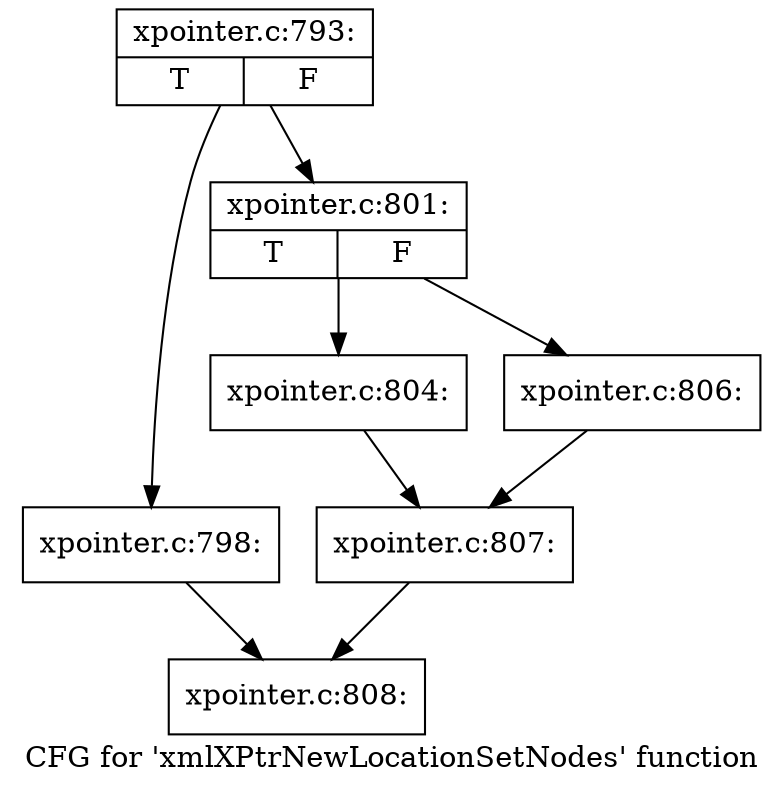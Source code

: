 digraph "CFG for 'xmlXPtrNewLocationSetNodes' function" {
	label="CFG for 'xmlXPtrNewLocationSetNodes' function";

	Node0x50f2670 [shape=record,label="{xpointer.c:793:|{<s0>T|<s1>F}}"];
	Node0x50f2670 -> Node0x50f3430;
	Node0x50f2670 -> Node0x50f3480;
	Node0x50f3430 [shape=record,label="{xpointer.c:798:}"];
	Node0x50f3430 -> Node0x50f28f0;
	Node0x50f3480 [shape=record,label="{xpointer.c:801:|{<s0>T|<s1>F}}"];
	Node0x50f3480 -> Node0x50f3f80;
	Node0x50f3480 -> Node0x50f4020;
	Node0x50f3f80 [shape=record,label="{xpointer.c:804:}"];
	Node0x50f3f80 -> Node0x50f3fd0;
	Node0x50f4020 [shape=record,label="{xpointer.c:806:}"];
	Node0x50f4020 -> Node0x50f3fd0;
	Node0x50f3fd0 [shape=record,label="{xpointer.c:807:}"];
	Node0x50f3fd0 -> Node0x50f28f0;
	Node0x50f28f0 [shape=record,label="{xpointer.c:808:}"];
}
